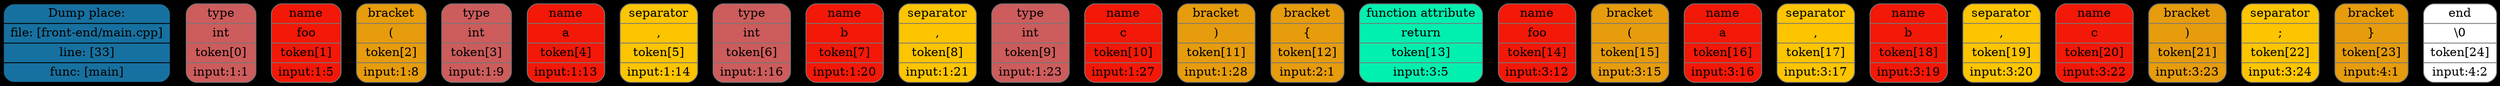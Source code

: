 digraph G{
rankdir=TB
graph [bgcolor="#000000"];
size = "100 5"
place[shape=Mrecord, style=filled, fillcolor="#1771a0", pos="0,1!",label = " { Dump place: | file: [front-end/main.cpp] | line: [33] | func: [main] } "color = "#000000"];
token0[shape=Mrecord, style=filled, fillcolor="#CD5C5C",label = " { type | int |  token[0] |  input:1:1 } ", color = "#777777"];
token1[shape=Mrecord, style=filled, fillcolor="#f31807",label = " { name | foo |  token[1] |  input:1:5 } ", color = "#777777"];
token2[shape=Mrecord, style=filled, fillcolor="#e69c0c",label = " { bracket | \( |  token[2] |  input:1:8 } ", color = "#777777"];
token3[shape=Mrecord, style=filled, fillcolor="#CD5C5C",label = " { type | int |  token[3] |  input:1:9 } ", color = "#777777"];
token4[shape=Mrecord, style=filled, fillcolor="#f31807",label = " { name | a |  token[4] |  input:1:13 } ", color = "#777777"];
token5[shape=Mrecord, style=filled, fillcolor="#fdc500",label = " { separator | \, |  token[5] |  input:1:14 } ", color = "#777777"];
token6[shape=Mrecord, style=filled, fillcolor="#CD5C5C",label = " { type | int |  token[6] |  input:1:16 } ", color = "#777777"];
token7[shape=Mrecord, style=filled, fillcolor="#f31807",label = " { name | b |  token[7] |  input:1:20 } ", color = "#777777"];
token8[shape=Mrecord, style=filled, fillcolor="#fdc500",label = " { separator | \, |  token[8] |  input:1:21 } ", color = "#777777"];
token9[shape=Mrecord, style=filled, fillcolor="#CD5C5C",label = " { type | int |  token[9] |  input:1:23 } ", color = "#777777"];
token10[shape=Mrecord, style=filled, fillcolor="#f31807",label = " { name | c |  token[10] |  input:1:27 } ", color = "#777777"];
token11[shape=Mrecord, style=filled, fillcolor="#e69c0c",label = " { bracket | \) |  token[11] |  input:1:28 } ", color = "#777777"];
token12[shape=Mrecord, style=filled, fillcolor="#e69c0c",label = " { bracket | \{ |  token[12] |  input:2:1 } ", color = "#777777"];
token13[shape=Mrecord, style=filled, fillcolor="#01f0af",label = " { function attribute | return |  token[13] |  input:3:5 } ", color = "#777777"];
token14[shape=Mrecord, style=filled, fillcolor="#f31807",label = " { name | foo |  token[14] |  input:3:12 } ", color = "#777777"];
token15[shape=Mrecord, style=filled, fillcolor="#e69c0c",label = " { bracket | \( |  token[15] |  input:3:15 } ", color = "#777777"];
token16[shape=Mrecord, style=filled, fillcolor="#f31807",label = " { name | a |  token[16] |  input:3:16 } ", color = "#777777"];
token17[shape=Mrecord, style=filled, fillcolor="#fdc500",label = " { separator | \, |  token[17] |  input:3:17 } ", color = "#777777"];
token18[shape=Mrecord, style=filled, fillcolor="#f31807",label = " { name | b |  token[18] |  input:3:19 } ", color = "#777777"];
token19[shape=Mrecord, style=filled, fillcolor="#fdc500",label = " { separator | \, |  token[19] |  input:3:20 } ", color = "#777777"];
token20[shape=Mrecord, style=filled, fillcolor="#f31807",label = " { name | c |  token[20] |  input:3:22 } ", color = "#777777"];
token21[shape=Mrecord, style=filled, fillcolor="#e69c0c",label = " { bracket | \) |  token[21] |  input:3:23 } ", color = "#777777"];
token22[shape=Mrecord, style=filled, fillcolor="#fdc500",label = " { separator | \; |  token[22] |  input:3:24 } ", color = "#777777"];
token23[shape=Mrecord, style=filled, fillcolor="#e69c0c",label = " { bracket | \} |  token[23] |  input:4:1 } ", color = "#777777"];
token24[shape=Mrecord, style=filled, fillcolor="#ffffff",label = " { end | \\0 |  token[24] |  input:4:2 } ", color = "#777777"];
}
